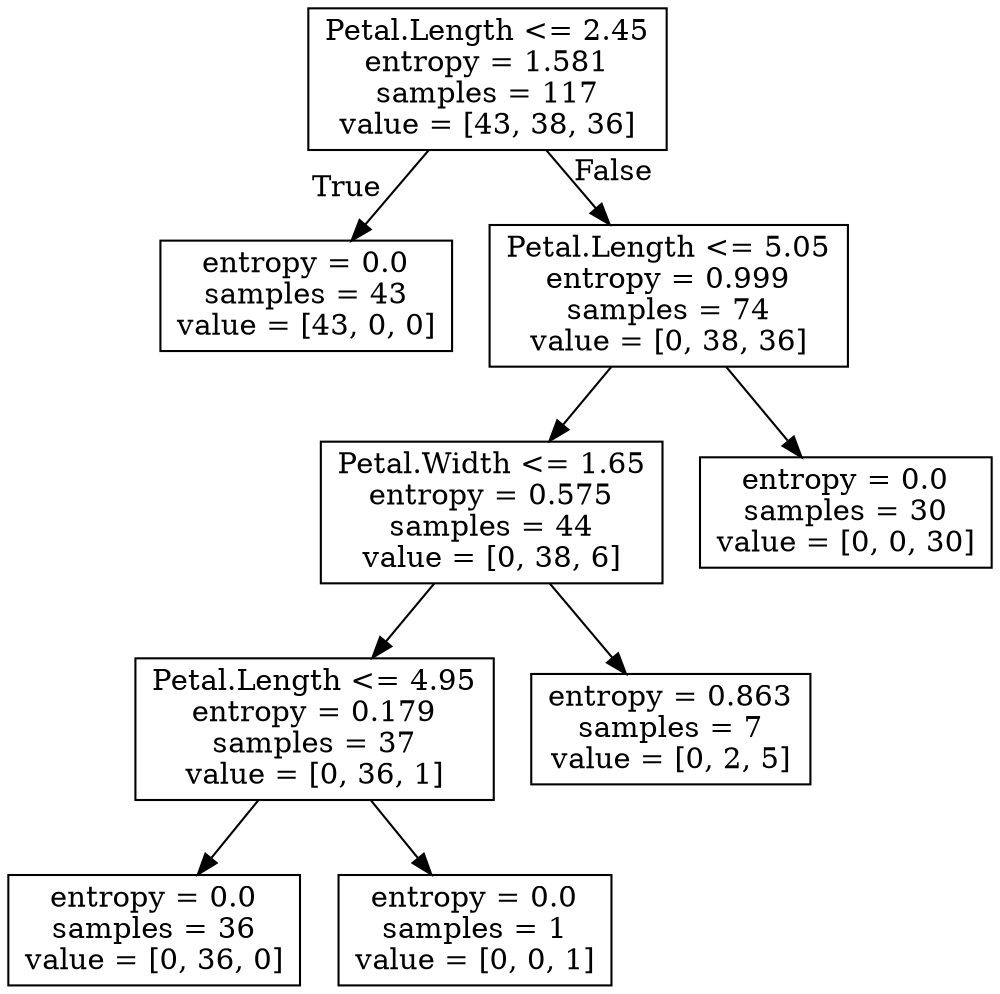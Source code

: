 digraph Tree {
node [shape=box] ;
0 [label="Petal.Length <= 2.45\nentropy = 1.581\nsamples = 117\nvalue = [43, 38, 36]"] ;
1 [label="entropy = 0.0\nsamples = 43\nvalue = [43, 0, 0]"] ;
0 -> 1 [labeldistance=2.5, labelangle=45, headlabel="True"] ;
2 [label="Petal.Length <= 5.05\nentropy = 0.999\nsamples = 74\nvalue = [0, 38, 36]"] ;
0 -> 2 [labeldistance=2.5, labelangle=-45, headlabel="False"] ;
3 [label="Petal.Width <= 1.65\nentropy = 0.575\nsamples = 44\nvalue = [0, 38, 6]"] ;
2 -> 3 ;
4 [label="Petal.Length <= 4.95\nentropy = 0.179\nsamples = 37\nvalue = [0, 36, 1]"] ;
3 -> 4 ;
5 [label="entropy = 0.0\nsamples = 36\nvalue = [0, 36, 0]"] ;
4 -> 5 ;
6 [label="entropy = 0.0\nsamples = 1\nvalue = [0, 0, 1]"] ;
4 -> 6 ;
7 [label="entropy = 0.863\nsamples = 7\nvalue = [0, 2, 5]"] ;
3 -> 7 ;
8 [label="entropy = 0.0\nsamples = 30\nvalue = [0, 0, 30]"] ;
2 -> 8 ;
}